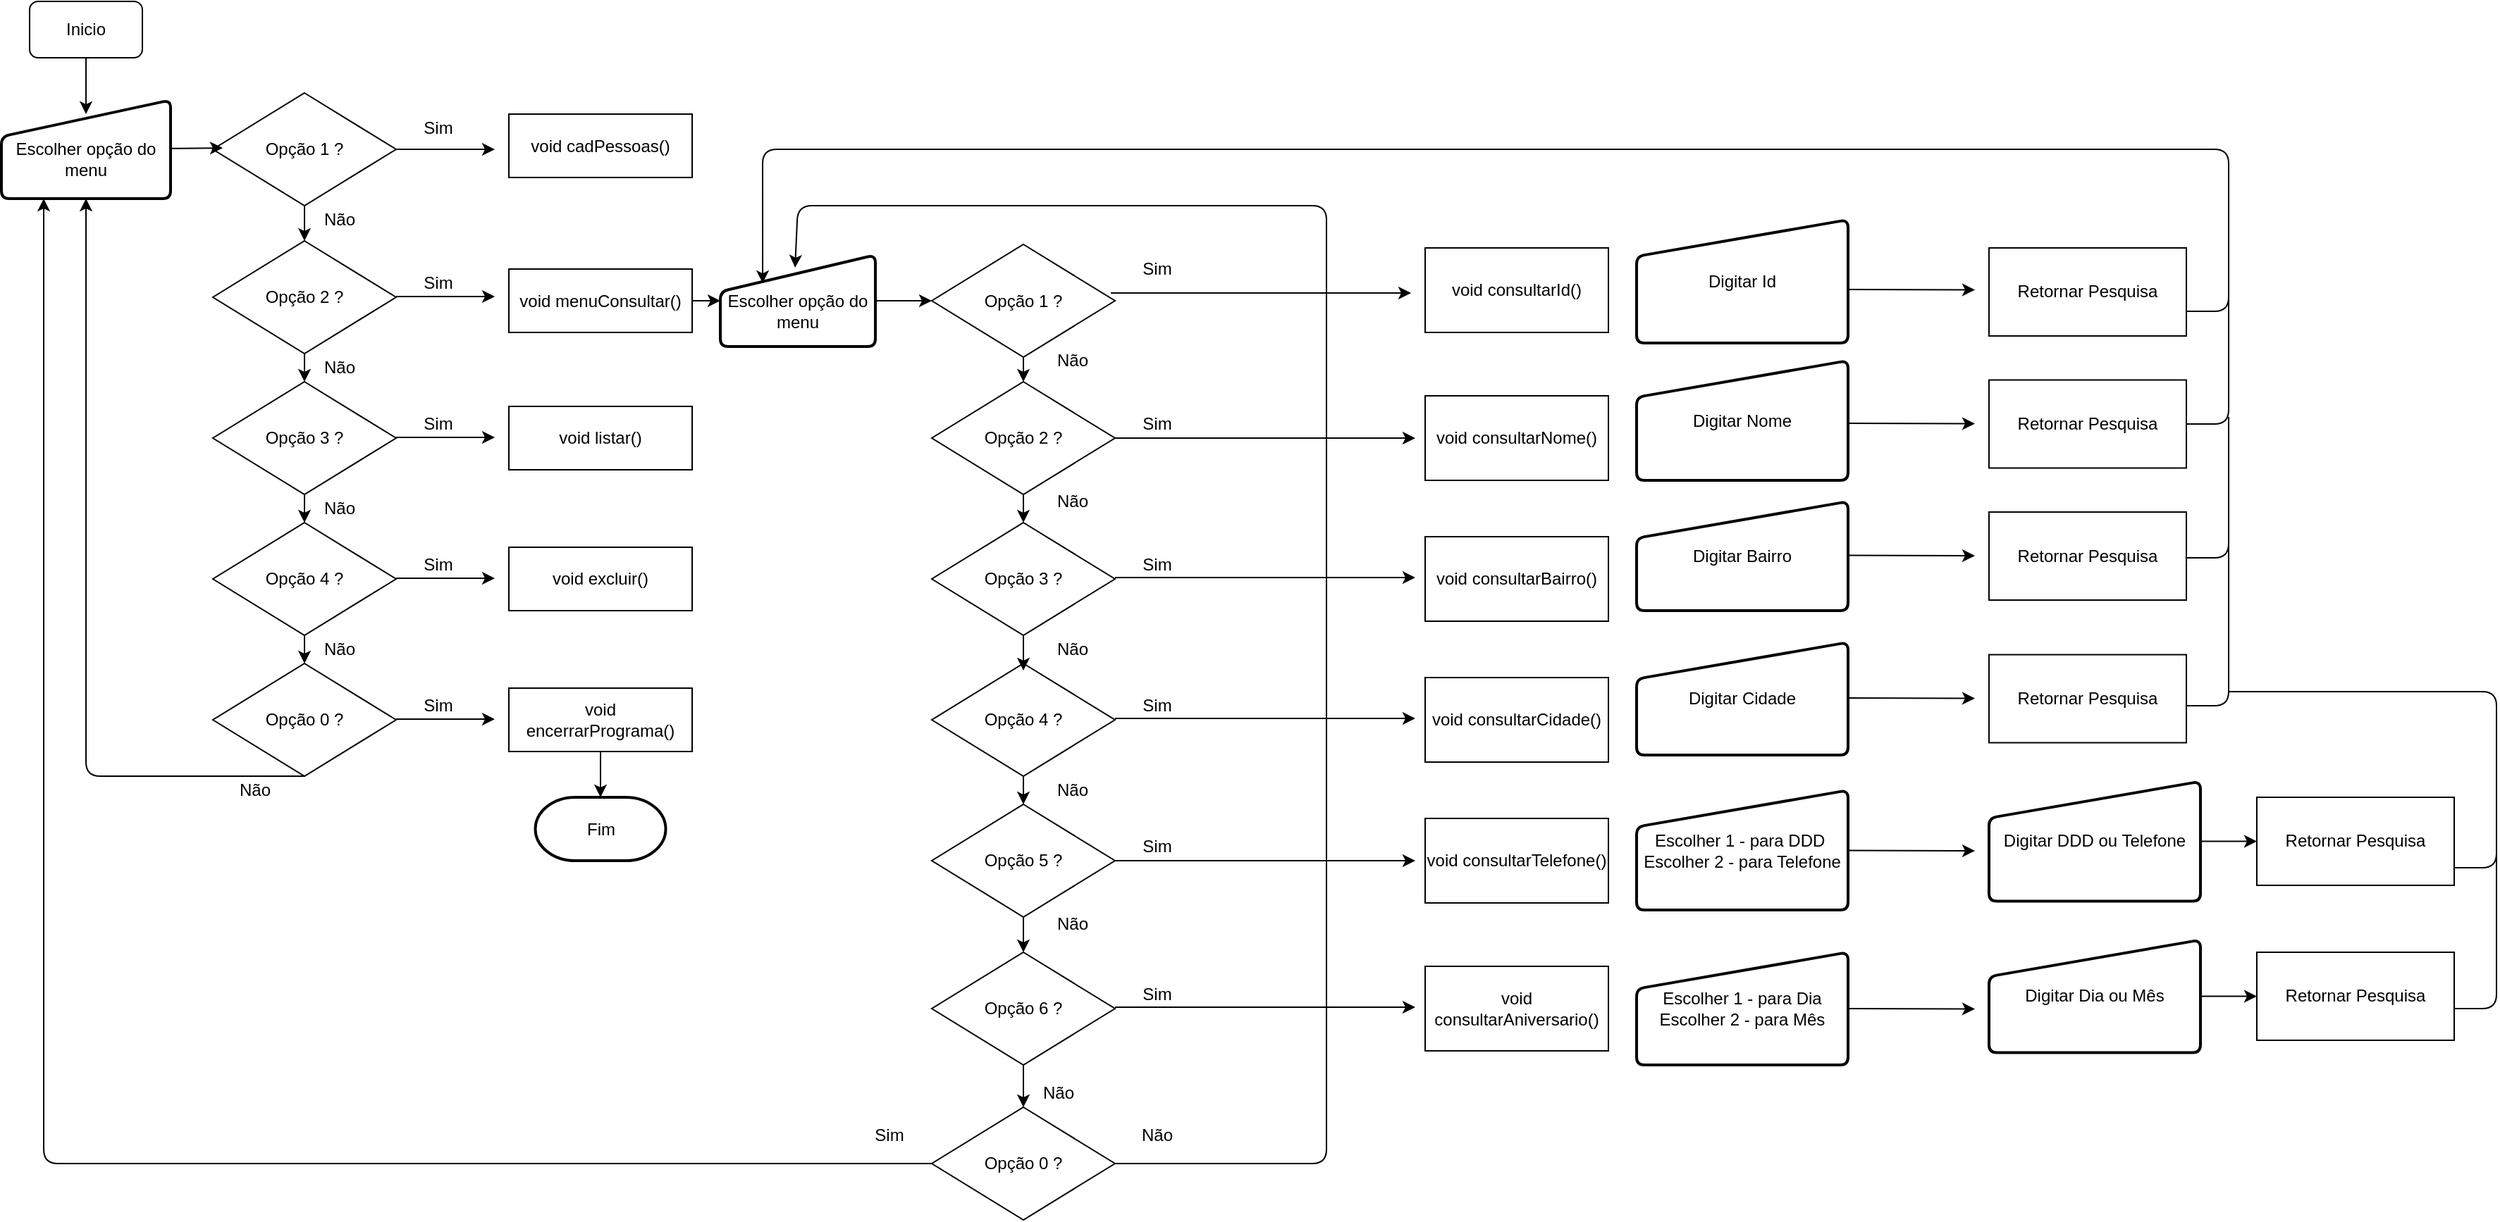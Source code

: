 <mxfile version="15.2.9" type="device"><diagram id="C5RBs43oDa-KdzZeNtuy" name="Page-1"><mxGraphModel dx="1431" dy="701" grid="1" gridSize="10" guides="1" tooltips="1" connect="1" arrows="1" fold="1" page="1" pageScale="1" pageWidth="827" pageHeight="1169" math="0" shadow="0"><root><mxCell id="WIyWlLk6GJQsqaUBKTNV-0"/><mxCell id="WIyWlLk6GJQsqaUBKTNV-1" parent="WIyWlLk6GJQsqaUBKTNV-0"/><mxCell id="Ofb7h3W2esUjtXyI-aWL-0" value="Inicio" style="rounded=1;whiteSpace=wrap;html=1;" parent="WIyWlLk6GJQsqaUBKTNV-1" vertex="1"><mxGeometry x="40" y="15" width="80" height="40" as="geometry"/></mxCell><mxCell id="Ofb7h3W2esUjtXyI-aWL-3" value="&lt;div&gt;&lt;br&gt;&lt;/div&gt;&lt;div&gt;Escolher opção do menu&lt;/div&gt;" style="html=1;strokeWidth=2;shape=manualInput;whiteSpace=wrap;rounded=1;size=26;arcSize=11;" parent="WIyWlLk6GJQsqaUBKTNV-1" vertex="1"><mxGeometry x="20" y="85" width="120" height="70" as="geometry"/></mxCell><mxCell id="Ofb7h3W2esUjtXyI-aWL-5" value="" style="endArrow=classic;html=1;exitX=0.5;exitY=1;exitDx=0;exitDy=0;" parent="WIyWlLk6GJQsqaUBKTNV-1" source="Ofb7h3W2esUjtXyI-aWL-0" edge="1"><mxGeometry width="50" height="50" relative="1" as="geometry"><mxPoint x="70" y="255" as="sourcePoint"/><mxPoint x="80" y="95" as="targetPoint"/></mxGeometry></mxCell><mxCell id="Ofb7h3W2esUjtXyI-aWL-6" value="Opção 1 ?" style="rhombus;whiteSpace=wrap;html=1;" parent="WIyWlLk6GJQsqaUBKTNV-1" vertex="1"><mxGeometry x="170" y="80" width="130" height="80" as="geometry"/></mxCell><mxCell id="Ofb7h3W2esUjtXyI-aWL-7" value="Opção 2 ?" style="rhombus;whiteSpace=wrap;html=1;" parent="WIyWlLk6GJQsqaUBKTNV-1" vertex="1"><mxGeometry x="170" y="185" width="130" height="80" as="geometry"/></mxCell><mxCell id="Ofb7h3W2esUjtXyI-aWL-8" value="Opção 3 ?" style="rhombus;whiteSpace=wrap;html=1;" parent="WIyWlLk6GJQsqaUBKTNV-1" vertex="1"><mxGeometry x="170" y="285" width="130" height="80" as="geometry"/></mxCell><mxCell id="Ofb7h3W2esUjtXyI-aWL-9" value="Opção 4 ?" style="rhombus;whiteSpace=wrap;html=1;" parent="WIyWlLk6GJQsqaUBKTNV-1" vertex="1"><mxGeometry x="170" y="385" width="130" height="80" as="geometry"/></mxCell><mxCell id="Ofb7h3W2esUjtXyI-aWL-10" value="Opção 0 ?" style="rhombus;whiteSpace=wrap;html=1;" parent="WIyWlLk6GJQsqaUBKTNV-1" vertex="1"><mxGeometry x="170" y="485" width="130" height="80" as="geometry"/></mxCell><mxCell id="Ofb7h3W2esUjtXyI-aWL-11" value="" style="endArrow=classic;html=1;entryX=0.054;entryY=0.488;entryDx=0;entryDy=0;entryPerimeter=0;" parent="WIyWlLk6GJQsqaUBKTNV-1" source="Ofb7h3W2esUjtXyI-aWL-3" target="Ofb7h3W2esUjtXyI-aWL-6" edge="1"><mxGeometry width="50" height="50" relative="1" as="geometry"><mxPoint x="160" y="95" as="sourcePoint"/><mxPoint x="210" y="45" as="targetPoint"/></mxGeometry></mxCell><mxCell id="Ofb7h3W2esUjtXyI-aWL-12" value="" style="endArrow=classic;html=1;exitX=1;exitY=0.5;exitDx=0;exitDy=0;" parent="WIyWlLk6GJQsqaUBKTNV-1" source="Ofb7h3W2esUjtXyI-aWL-6" edge="1"><mxGeometry width="50" height="50" relative="1" as="geometry"><mxPoint x="310" y="135" as="sourcePoint"/><mxPoint x="370" y="120" as="targetPoint"/></mxGeometry></mxCell><mxCell id="Ofb7h3W2esUjtXyI-aWL-13" value="" style="endArrow=classic;html=1;exitX=0.5;exitY=1;exitDx=0;exitDy=0;" parent="WIyWlLk6GJQsqaUBKTNV-1" source="Ofb7h3W2esUjtXyI-aWL-6" target="Ofb7h3W2esUjtXyI-aWL-7" edge="1"><mxGeometry width="50" height="50" relative="1" as="geometry"><mxPoint x="230" y="205" as="sourcePoint"/><mxPoint x="280" y="155" as="targetPoint"/></mxGeometry></mxCell><mxCell id="Ofb7h3W2esUjtXyI-aWL-15" value="" style="endArrow=classic;html=1;exitX=0.5;exitY=1;exitDx=0;exitDy=0;" parent="WIyWlLk6GJQsqaUBKTNV-1" source="Ofb7h3W2esUjtXyI-aWL-7" target="Ofb7h3W2esUjtXyI-aWL-8" edge="1"><mxGeometry width="50" height="50" relative="1" as="geometry"><mxPoint x="330" y="305" as="sourcePoint"/><mxPoint x="380" y="255" as="targetPoint"/></mxGeometry></mxCell><mxCell id="Ofb7h3W2esUjtXyI-aWL-16" value="" style="endArrow=classic;html=1;exitX=0.5;exitY=1;exitDx=0;exitDy=0;" parent="WIyWlLk6GJQsqaUBKTNV-1" source="Ofb7h3W2esUjtXyI-aWL-8" target="Ofb7h3W2esUjtXyI-aWL-9" edge="1"><mxGeometry width="50" height="50" relative="1" as="geometry"><mxPoint x="290" y="395" as="sourcePoint"/><mxPoint x="340" y="345" as="targetPoint"/></mxGeometry></mxCell><mxCell id="Ofb7h3W2esUjtXyI-aWL-19" value="" style="endArrow=classic;html=1;" parent="WIyWlLk6GJQsqaUBKTNV-1" source="Ofb7h3W2esUjtXyI-aWL-9" target="Ofb7h3W2esUjtXyI-aWL-10" edge="1"><mxGeometry width="50" height="50" relative="1" as="geometry"><mxPoint x="110" y="505" as="sourcePoint"/><mxPoint x="160" y="455" as="targetPoint"/></mxGeometry></mxCell><mxCell id="Ofb7h3W2esUjtXyI-aWL-20" value="Sim" style="text;html=1;strokeColor=none;fillColor=none;align=center;verticalAlign=middle;whiteSpace=wrap;rounded=0;" parent="WIyWlLk6GJQsqaUBKTNV-1" vertex="1"><mxGeometry x="310" y="95" width="40" height="20" as="geometry"/></mxCell><mxCell id="Ofb7h3W2esUjtXyI-aWL-22" value="Não" style="text;html=1;strokeColor=none;fillColor=none;align=center;verticalAlign=middle;whiteSpace=wrap;rounded=0;" parent="WIyWlLk6GJQsqaUBKTNV-1" vertex="1"><mxGeometry x="240" y="160" width="40" height="20" as="geometry"/></mxCell><mxCell id="Ofb7h3W2esUjtXyI-aWL-23" value="" style="endArrow=classic;html=1;exitX=1;exitY=0.5;exitDx=0;exitDy=0;" parent="WIyWlLk6GJQsqaUBKTNV-1" edge="1"><mxGeometry width="50" height="50" relative="1" as="geometry"><mxPoint x="300" y="224.5" as="sourcePoint"/><mxPoint x="370" y="224.5" as="targetPoint"/></mxGeometry></mxCell><mxCell id="Ofb7h3W2esUjtXyI-aWL-24" value="" style="endArrow=classic;html=1;exitX=1;exitY=0.5;exitDx=0;exitDy=0;" parent="WIyWlLk6GJQsqaUBKTNV-1" edge="1"><mxGeometry width="50" height="50" relative="1" as="geometry"><mxPoint x="300" y="324.5" as="sourcePoint"/><mxPoint x="370" y="324.5" as="targetPoint"/></mxGeometry></mxCell><mxCell id="Ofb7h3W2esUjtXyI-aWL-25" value="" style="endArrow=classic;html=1;exitX=1;exitY=0.5;exitDx=0;exitDy=0;" parent="WIyWlLk6GJQsqaUBKTNV-1" edge="1"><mxGeometry width="50" height="50" relative="1" as="geometry"><mxPoint x="300" y="424.5" as="sourcePoint"/><mxPoint x="370" y="424.5" as="targetPoint"/></mxGeometry></mxCell><mxCell id="Ofb7h3W2esUjtXyI-aWL-26" value="" style="endArrow=classic;html=1;exitX=1;exitY=0.5;exitDx=0;exitDy=0;" parent="WIyWlLk6GJQsqaUBKTNV-1" edge="1"><mxGeometry width="50" height="50" relative="1" as="geometry"><mxPoint x="300" y="524.5" as="sourcePoint"/><mxPoint x="370" y="524.5" as="targetPoint"/></mxGeometry></mxCell><mxCell id="Ofb7h3W2esUjtXyI-aWL-27" value="Sim" style="text;html=1;strokeColor=none;fillColor=none;align=center;verticalAlign=middle;whiteSpace=wrap;rounded=0;" parent="WIyWlLk6GJQsqaUBKTNV-1" vertex="1"><mxGeometry x="310" y="205" width="40" height="20" as="geometry"/></mxCell><mxCell id="Ofb7h3W2esUjtXyI-aWL-28" value="Sim" style="text;html=1;strokeColor=none;fillColor=none;align=center;verticalAlign=middle;whiteSpace=wrap;rounded=0;" parent="WIyWlLk6GJQsqaUBKTNV-1" vertex="1"><mxGeometry x="310" y="305" width="40" height="20" as="geometry"/></mxCell><mxCell id="Ofb7h3W2esUjtXyI-aWL-29" value="Sim" style="text;html=1;strokeColor=none;fillColor=none;align=center;verticalAlign=middle;whiteSpace=wrap;rounded=0;" parent="WIyWlLk6GJQsqaUBKTNV-1" vertex="1"><mxGeometry x="310" y="405" width="40" height="20" as="geometry"/></mxCell><mxCell id="Ofb7h3W2esUjtXyI-aWL-30" value="Sim" style="text;html=1;strokeColor=none;fillColor=none;align=center;verticalAlign=middle;whiteSpace=wrap;rounded=0;" parent="WIyWlLk6GJQsqaUBKTNV-1" vertex="1"><mxGeometry x="310" y="505" width="40" height="20" as="geometry"/></mxCell><mxCell id="Ofb7h3W2esUjtXyI-aWL-31" value="Não" style="text;html=1;strokeColor=none;fillColor=none;align=center;verticalAlign=middle;whiteSpace=wrap;rounded=0;" parent="WIyWlLk6GJQsqaUBKTNV-1" vertex="1"><mxGeometry x="240" y="265" width="40" height="20" as="geometry"/></mxCell><mxCell id="Ofb7h3W2esUjtXyI-aWL-33" value="Não" style="text;html=1;strokeColor=none;fillColor=none;align=center;verticalAlign=middle;whiteSpace=wrap;rounded=0;" parent="WIyWlLk6GJQsqaUBKTNV-1" vertex="1"><mxGeometry x="240" y="365" width="40" height="20" as="geometry"/></mxCell><mxCell id="Ofb7h3W2esUjtXyI-aWL-36" value="Não" style="text;html=1;strokeColor=none;fillColor=none;align=center;verticalAlign=middle;whiteSpace=wrap;rounded=0;" parent="WIyWlLk6GJQsqaUBKTNV-1" vertex="1"><mxGeometry x="240" y="465" width="40" height="20" as="geometry"/></mxCell><mxCell id="Ofb7h3W2esUjtXyI-aWL-37" value="Não" style="text;html=1;strokeColor=none;fillColor=none;align=center;verticalAlign=middle;whiteSpace=wrap;rounded=0;" parent="WIyWlLk6GJQsqaUBKTNV-1" vertex="1"><mxGeometry x="180" y="565" width="40" height="20" as="geometry"/></mxCell><mxCell id="Ofb7h3W2esUjtXyI-aWL-38" value="" style="endArrow=classic;html=1;exitX=0.5;exitY=1;exitDx=0;exitDy=0;" parent="WIyWlLk6GJQsqaUBKTNV-1" source="Ofb7h3W2esUjtXyI-aWL-10" target="Ofb7h3W2esUjtXyI-aWL-3" edge="1"><mxGeometry width="50" height="50" relative="1" as="geometry"><mxPoint x="70" y="315" as="sourcePoint"/><mxPoint x="120" y="265" as="targetPoint"/><Array as="points"><mxPoint x="80" y="565"/></Array></mxGeometry></mxCell><mxCell id="Ofb7h3W2esUjtXyI-aWL-39" value="void cadPessoas()" style="rounded=0;whiteSpace=wrap;html=1;" parent="WIyWlLk6GJQsqaUBKTNV-1" vertex="1"><mxGeometry x="380" y="95" width="130" height="45" as="geometry"/></mxCell><mxCell id="Ofb7h3W2esUjtXyI-aWL-41" value="void menuConsultar()" style="rounded=0;whiteSpace=wrap;html=1;" parent="WIyWlLk6GJQsqaUBKTNV-1" vertex="1"><mxGeometry x="380" y="205" width="130" height="45" as="geometry"/></mxCell><mxCell id="Ofb7h3W2esUjtXyI-aWL-42" value="void listar()" style="rounded=0;whiteSpace=wrap;html=1;" parent="WIyWlLk6GJQsqaUBKTNV-1" vertex="1"><mxGeometry x="380" y="302.5" width="130" height="45" as="geometry"/></mxCell><mxCell id="Ofb7h3W2esUjtXyI-aWL-43" value="void excluir()" style="rounded=0;whiteSpace=wrap;html=1;" parent="WIyWlLk6GJQsqaUBKTNV-1" vertex="1"><mxGeometry x="380" y="402.5" width="130" height="45" as="geometry"/></mxCell><mxCell id="Ofb7h3W2esUjtXyI-aWL-44" value="void encerrarPrograma()" style="rounded=0;whiteSpace=wrap;html=1;" parent="WIyWlLk6GJQsqaUBKTNV-1" vertex="1"><mxGeometry x="380" y="502.5" width="130" height="45" as="geometry"/></mxCell><mxCell id="Ofb7h3W2esUjtXyI-aWL-45" value="" style="endArrow=classic;html=1;exitX=0.5;exitY=1;exitDx=0;exitDy=0;" parent="WIyWlLk6GJQsqaUBKTNV-1" source="Ofb7h3W2esUjtXyI-aWL-44" target="Ofb7h3W2esUjtXyI-aWL-46" edge="1"><mxGeometry width="50" height="50" relative="1" as="geometry"><mxPoint x="450" y="600" as="sourcePoint"/><mxPoint x="445" y="600" as="targetPoint"/></mxGeometry></mxCell><mxCell id="Ofb7h3W2esUjtXyI-aWL-46" value="Fim" style="strokeWidth=2;html=1;shape=mxgraph.flowchart.terminator;whiteSpace=wrap;" parent="WIyWlLk6GJQsqaUBKTNV-1" vertex="1"><mxGeometry x="398.75" y="580" width="92.5" height="45" as="geometry"/></mxCell><mxCell id="Ofb7h3W2esUjtXyI-aWL-47" value="&lt;div&gt;&lt;br&gt;&lt;/div&gt;&lt;div&gt;Escolher opção do menu&lt;/div&gt;" style="html=1;strokeWidth=2;shape=manualInput;whiteSpace=wrap;rounded=1;size=26;arcSize=11;" parent="WIyWlLk6GJQsqaUBKTNV-1" vertex="1"><mxGeometry x="530" y="195" width="110" height="65" as="geometry"/></mxCell><mxCell id="Ofb7h3W2esUjtXyI-aWL-48" value="" style="endArrow=classic;html=1;" parent="WIyWlLk6GJQsqaUBKTNV-1" source="Ofb7h3W2esUjtXyI-aWL-41" target="Ofb7h3W2esUjtXyI-aWL-47" edge="1"><mxGeometry width="50" height="50" relative="1" as="geometry"><mxPoint x="390" y="320" as="sourcePoint"/><mxPoint x="440" y="270" as="targetPoint"/></mxGeometry></mxCell><mxCell id="Ofb7h3W2esUjtXyI-aWL-51" value="Opção 1 ?" style="rhombus;whiteSpace=wrap;html=1;" parent="WIyWlLk6GJQsqaUBKTNV-1" vertex="1"><mxGeometry x="680" y="187.5" width="130" height="80" as="geometry"/></mxCell><mxCell id="Ofb7h3W2esUjtXyI-aWL-52" value="Sim" style="text;html=1;strokeColor=none;fillColor=none;align=center;verticalAlign=middle;whiteSpace=wrap;rounded=0;" parent="WIyWlLk6GJQsqaUBKTNV-1" vertex="1"><mxGeometry x="820" y="195" width="40" height="20" as="geometry"/></mxCell><mxCell id="Ofb7h3W2esUjtXyI-aWL-53" value="Não" style="text;html=1;strokeColor=none;fillColor=none;align=center;verticalAlign=middle;whiteSpace=wrap;rounded=0;" parent="WIyWlLk6GJQsqaUBKTNV-1" vertex="1"><mxGeometry x="760" y="260" width="40" height="20" as="geometry"/></mxCell><mxCell id="Ofb7h3W2esUjtXyI-aWL-54" value="Opção 2 ?" style="rhombus;whiteSpace=wrap;html=1;" parent="WIyWlLk6GJQsqaUBKTNV-1" vertex="1"><mxGeometry x="680" y="285" width="130" height="80" as="geometry"/></mxCell><mxCell id="Ofb7h3W2esUjtXyI-aWL-55" value="Sim" style="text;html=1;strokeColor=none;fillColor=none;align=center;verticalAlign=middle;whiteSpace=wrap;rounded=0;" parent="WIyWlLk6GJQsqaUBKTNV-1" vertex="1"><mxGeometry x="820" y="305" width="40" height="20" as="geometry"/></mxCell><mxCell id="Ofb7h3W2esUjtXyI-aWL-56" value="Não" style="text;html=1;strokeColor=none;fillColor=none;align=center;verticalAlign=middle;whiteSpace=wrap;rounded=0;" parent="WIyWlLk6GJQsqaUBKTNV-1" vertex="1"><mxGeometry x="760" y="360" width="40" height="20" as="geometry"/></mxCell><mxCell id="Ofb7h3W2esUjtXyI-aWL-57" value="Opção 3 ?" style="rhombus;whiteSpace=wrap;html=1;" parent="WIyWlLk6GJQsqaUBKTNV-1" vertex="1"><mxGeometry x="680" y="385" width="130" height="80" as="geometry"/></mxCell><mxCell id="Ofb7h3W2esUjtXyI-aWL-58" value="Sim" style="text;html=1;strokeColor=none;fillColor=none;align=center;verticalAlign=middle;whiteSpace=wrap;rounded=0;" parent="WIyWlLk6GJQsqaUBKTNV-1" vertex="1"><mxGeometry x="820" y="405" width="40" height="20" as="geometry"/></mxCell><mxCell id="Ofb7h3W2esUjtXyI-aWL-59" value="Não" style="text;html=1;strokeColor=none;fillColor=none;align=center;verticalAlign=middle;whiteSpace=wrap;rounded=0;" parent="WIyWlLk6GJQsqaUBKTNV-1" vertex="1"><mxGeometry x="760" y="465" width="40" height="20" as="geometry"/></mxCell><mxCell id="Ofb7h3W2esUjtXyI-aWL-60" value="Opção 4 ?" style="rhombus;whiteSpace=wrap;html=1;" parent="WIyWlLk6GJQsqaUBKTNV-1" vertex="1"><mxGeometry x="680" y="485" width="130" height="80" as="geometry"/></mxCell><mxCell id="Ofb7h3W2esUjtXyI-aWL-61" value="Sim" style="text;html=1;strokeColor=none;fillColor=none;align=center;verticalAlign=middle;whiteSpace=wrap;rounded=0;" parent="WIyWlLk6GJQsqaUBKTNV-1" vertex="1"><mxGeometry x="820" y="505" width="40" height="20" as="geometry"/></mxCell><mxCell id="Ofb7h3W2esUjtXyI-aWL-62" value="Não" style="text;html=1;strokeColor=none;fillColor=none;align=center;verticalAlign=middle;whiteSpace=wrap;rounded=0;" parent="WIyWlLk6GJQsqaUBKTNV-1" vertex="1"><mxGeometry x="760" y="565" width="40" height="20" as="geometry"/></mxCell><mxCell id="Ofb7h3W2esUjtXyI-aWL-63" value="Opção 5 ?" style="rhombus;whiteSpace=wrap;html=1;" parent="WIyWlLk6GJQsqaUBKTNV-1" vertex="1"><mxGeometry x="680" y="585" width="130" height="80" as="geometry"/></mxCell><mxCell id="Ofb7h3W2esUjtXyI-aWL-64" value="Sim" style="text;html=1;strokeColor=none;fillColor=none;align=center;verticalAlign=middle;whiteSpace=wrap;rounded=0;" parent="WIyWlLk6GJQsqaUBKTNV-1" vertex="1"><mxGeometry x="820" y="605" width="40" height="20" as="geometry"/></mxCell><mxCell id="Ofb7h3W2esUjtXyI-aWL-65" value="" style="endArrow=classic;html=1;exitX=1;exitY=0.5;exitDx=0;exitDy=0;entryX=0;entryY=0.5;entryDx=0;entryDy=0;" parent="WIyWlLk6GJQsqaUBKTNV-1" source="Ofb7h3W2esUjtXyI-aWL-47" target="Ofb7h3W2esUjtXyI-aWL-51" edge="1"><mxGeometry width="50" height="50" relative="1" as="geometry"><mxPoint x="390" y="410" as="sourcePoint"/><mxPoint x="460" y="380" as="targetPoint"/></mxGeometry></mxCell><mxCell id="Ofb7h3W2esUjtXyI-aWL-66" value="Opção 6 ?" style="rhombus;whiteSpace=wrap;html=1;" parent="WIyWlLk6GJQsqaUBKTNV-1" vertex="1"><mxGeometry x="680" y="690" width="130" height="80" as="geometry"/></mxCell><mxCell id="Ofb7h3W2esUjtXyI-aWL-67" value="Opção 0 ?" style="rhombus;whiteSpace=wrap;html=1;" parent="WIyWlLk6GJQsqaUBKTNV-1" vertex="1"><mxGeometry x="680" y="800" width="130" height="80" as="geometry"/></mxCell><mxCell id="Ofb7h3W2esUjtXyI-aWL-71" value="Sim" style="text;html=1;strokeColor=none;fillColor=none;align=center;verticalAlign=middle;whiteSpace=wrap;rounded=0;" parent="WIyWlLk6GJQsqaUBKTNV-1" vertex="1"><mxGeometry x="820" y="710" width="40" height="20" as="geometry"/></mxCell><mxCell id="Ofb7h3W2esUjtXyI-aWL-72" value="Sim" style="text;html=1;strokeColor=none;fillColor=none;align=center;verticalAlign=middle;whiteSpace=wrap;rounded=0;" parent="WIyWlLk6GJQsqaUBKTNV-1" vertex="1"><mxGeometry x="630" y="810" width="40" height="20" as="geometry"/></mxCell><mxCell id="Ofb7h3W2esUjtXyI-aWL-73" value="" style="endArrow=classic;html=1;exitX=0;exitY=0.5;exitDx=0;exitDy=0;entryX=0.25;entryY=1;entryDx=0;entryDy=0;" parent="WIyWlLk6GJQsqaUBKTNV-1" source="Ofb7h3W2esUjtXyI-aWL-67" target="Ofb7h3W2esUjtXyI-aWL-3" edge="1"><mxGeometry width="50" height="50" relative="1" as="geometry"><mxPoint x="610" y="650" as="sourcePoint"/><mxPoint x="660" y="600" as="targetPoint"/><Array as="points"><mxPoint x="50" y="840"/></Array></mxGeometry></mxCell><mxCell id="Ofb7h3W2esUjtXyI-aWL-74" value="Não" style="text;html=1;strokeColor=none;fillColor=none;align=center;verticalAlign=middle;whiteSpace=wrap;rounded=0;" parent="WIyWlLk6GJQsqaUBKTNV-1" vertex="1"><mxGeometry x="760" y="660" width="40" height="20" as="geometry"/></mxCell><mxCell id="Ofb7h3W2esUjtXyI-aWL-75" value="Não" style="text;html=1;strokeColor=none;fillColor=none;align=center;verticalAlign=middle;whiteSpace=wrap;rounded=0;" parent="WIyWlLk6GJQsqaUBKTNV-1" vertex="1"><mxGeometry x="820" y="810" width="40" height="20" as="geometry"/></mxCell><mxCell id="Ofb7h3W2esUjtXyI-aWL-76" value="" style="endArrow=classic;html=1;exitX=1;exitY=0.5;exitDx=0;exitDy=0;entryX=0.482;entryY=0.138;entryDx=0;entryDy=0;entryPerimeter=0;" parent="WIyWlLk6GJQsqaUBKTNV-1" source="Ofb7h3W2esUjtXyI-aWL-67" target="Ofb7h3W2esUjtXyI-aWL-47" edge="1"><mxGeometry width="50" height="50" relative="1" as="geometry"><mxPoint x="610" y="560" as="sourcePoint"/><mxPoint x="970" y="840" as="targetPoint"/><Array as="points"><mxPoint x="960" y="840"/><mxPoint x="960" y="160"/><mxPoint x="585" y="160"/></Array></mxGeometry></mxCell><mxCell id="Ofb7h3W2esUjtXyI-aWL-77" value="" style="endArrow=classic;html=1;" parent="WIyWlLk6GJQsqaUBKTNV-1" source="Ofb7h3W2esUjtXyI-aWL-51" target="Ofb7h3W2esUjtXyI-aWL-54" edge="1"><mxGeometry width="50" height="50" relative="1" as="geometry"><mxPoint x="610" y="460" as="sourcePoint"/><mxPoint x="660" y="410" as="targetPoint"/></mxGeometry></mxCell><mxCell id="Ofb7h3W2esUjtXyI-aWL-78" value="" style="endArrow=classic;html=1;exitX=0.5;exitY=1;exitDx=0;exitDy=0;" parent="WIyWlLk6GJQsqaUBKTNV-1" source="Ofb7h3W2esUjtXyI-aWL-54" target="Ofb7h3W2esUjtXyI-aWL-57" edge="1"><mxGeometry width="50" height="50" relative="1" as="geometry"><mxPoint x="610" y="460" as="sourcePoint"/><mxPoint x="660" y="410" as="targetPoint"/></mxGeometry></mxCell><mxCell id="J6yAkokhss7-XRFPhar0-0" value="" style="endArrow=classic;html=1;exitX=0.5;exitY=1;exitDx=0;exitDy=0;" edge="1" parent="WIyWlLk6GJQsqaUBKTNV-1" source="Ofb7h3W2esUjtXyI-aWL-57"><mxGeometry width="50" height="50" relative="1" as="geometry"><mxPoint x="700" y="560" as="sourcePoint"/><mxPoint x="745" y="490" as="targetPoint"/></mxGeometry></mxCell><mxCell id="J6yAkokhss7-XRFPhar0-1" value="" style="endArrow=classic;html=1;" edge="1" parent="WIyWlLk6GJQsqaUBKTNV-1" source="Ofb7h3W2esUjtXyI-aWL-60" target="Ofb7h3W2esUjtXyI-aWL-63"><mxGeometry width="50" height="50" relative="1" as="geometry"><mxPoint x="742" y="560" as="sourcePoint"/><mxPoint x="750" y="510" as="targetPoint"/></mxGeometry></mxCell><mxCell id="J6yAkokhss7-XRFPhar0-2" value="" style="endArrow=classic;html=1;" edge="1" parent="WIyWlLk6GJQsqaUBKTNV-1" source="Ofb7h3W2esUjtXyI-aWL-63" target="Ofb7h3W2esUjtXyI-aWL-66"><mxGeometry width="50" height="50" relative="1" as="geometry"><mxPoint x="700" y="560" as="sourcePoint"/><mxPoint x="750" y="510" as="targetPoint"/></mxGeometry></mxCell><mxCell id="J6yAkokhss7-XRFPhar0-3" value="" style="endArrow=classic;html=1;" edge="1" parent="WIyWlLk6GJQsqaUBKTNV-1" source="Ofb7h3W2esUjtXyI-aWL-66" target="Ofb7h3W2esUjtXyI-aWL-67"><mxGeometry width="50" height="50" relative="1" as="geometry"><mxPoint x="700" y="560" as="sourcePoint"/><mxPoint x="750" y="510" as="targetPoint"/></mxGeometry></mxCell><mxCell id="J6yAkokhss7-XRFPhar0-4" value="Não" style="text;html=1;strokeColor=none;fillColor=none;align=center;verticalAlign=middle;whiteSpace=wrap;rounded=0;" vertex="1" parent="WIyWlLk6GJQsqaUBKTNV-1"><mxGeometry x="750" y="780" width="40" height="20" as="geometry"/></mxCell><mxCell id="J6yAkokhss7-XRFPhar0-5" value="" style="endArrow=classic;html=1;exitX=0.977;exitY=0.431;exitDx=0;exitDy=0;exitPerimeter=0;" edge="1" parent="WIyWlLk6GJQsqaUBKTNV-1" source="Ofb7h3W2esUjtXyI-aWL-51"><mxGeometry width="50" height="50" relative="1" as="geometry"><mxPoint x="700" y="470" as="sourcePoint"/><mxPoint x="1020" y="222" as="targetPoint"/></mxGeometry></mxCell><mxCell id="J6yAkokhss7-XRFPhar0-6" value="" style="endArrow=classic;html=1;exitX=0.977;exitY=0.431;exitDx=0;exitDy=0;exitPerimeter=0;" edge="1" parent="WIyWlLk6GJQsqaUBKTNV-1"><mxGeometry width="50" height="50" relative="1" as="geometry"><mxPoint x="810.0" y="325" as="sourcePoint"/><mxPoint x="1022.99" y="325.02" as="targetPoint"/></mxGeometry></mxCell><mxCell id="J6yAkokhss7-XRFPhar0-7" value="" style="endArrow=classic;html=1;exitX=0.977;exitY=0.431;exitDx=0;exitDy=0;exitPerimeter=0;" edge="1" parent="WIyWlLk6GJQsqaUBKTNV-1"><mxGeometry width="50" height="50" relative="1" as="geometry"><mxPoint x="810" y="424" as="sourcePoint"/><mxPoint x="1022.99" y="424.02" as="targetPoint"/></mxGeometry></mxCell><mxCell id="J6yAkokhss7-XRFPhar0-8" value="" style="endArrow=classic;html=1;exitX=0.977;exitY=0.431;exitDx=0;exitDy=0;exitPerimeter=0;" edge="1" parent="WIyWlLk6GJQsqaUBKTNV-1"><mxGeometry width="50" height="50" relative="1" as="geometry"><mxPoint x="810" y="524" as="sourcePoint"/><mxPoint x="1022.99" y="524.02" as="targetPoint"/></mxGeometry></mxCell><mxCell id="J6yAkokhss7-XRFPhar0-9" value="" style="endArrow=classic;html=1;exitX=0.977;exitY=0.431;exitDx=0;exitDy=0;exitPerimeter=0;" edge="1" parent="WIyWlLk6GJQsqaUBKTNV-1"><mxGeometry width="50" height="50" relative="1" as="geometry"><mxPoint x="810" y="625" as="sourcePoint"/><mxPoint x="1022.99" y="625.02" as="targetPoint"/></mxGeometry></mxCell><mxCell id="J6yAkokhss7-XRFPhar0-10" value="" style="endArrow=classic;html=1;exitX=0.977;exitY=0.431;exitDx=0;exitDy=0;exitPerimeter=0;" edge="1" parent="WIyWlLk6GJQsqaUBKTNV-1"><mxGeometry width="50" height="50" relative="1" as="geometry"><mxPoint x="810" y="729" as="sourcePoint"/><mxPoint x="1022.99" y="729.02" as="targetPoint"/></mxGeometry></mxCell><mxCell id="J6yAkokhss7-XRFPhar0-11" value="void consultarId()" style="rounded=0;whiteSpace=wrap;html=1;" vertex="1" parent="WIyWlLk6GJQsqaUBKTNV-1"><mxGeometry x="1030" y="190" width="130" height="60" as="geometry"/></mxCell><mxCell id="J6yAkokhss7-XRFPhar0-12" value="void consultarNome()" style="rounded=0;whiteSpace=wrap;html=1;" vertex="1" parent="WIyWlLk6GJQsqaUBKTNV-1"><mxGeometry x="1030" y="295" width="130" height="60" as="geometry"/></mxCell><mxCell id="J6yAkokhss7-XRFPhar0-13" value="void consultarBairro()" style="rounded=0;whiteSpace=wrap;html=1;" vertex="1" parent="WIyWlLk6GJQsqaUBKTNV-1"><mxGeometry x="1030" y="395" width="130" height="60" as="geometry"/></mxCell><mxCell id="J6yAkokhss7-XRFPhar0-14" value="void consultarCidade()" style="rounded=0;whiteSpace=wrap;html=1;" vertex="1" parent="WIyWlLk6GJQsqaUBKTNV-1"><mxGeometry x="1030" y="495" width="130" height="60" as="geometry"/></mxCell><mxCell id="J6yAkokhss7-XRFPhar0-15" value="void consultarTelefone()" style="rounded=0;whiteSpace=wrap;html=1;" vertex="1" parent="WIyWlLk6GJQsqaUBKTNV-1"><mxGeometry x="1030" y="595" width="130" height="60" as="geometry"/></mxCell><mxCell id="J6yAkokhss7-XRFPhar0-16" value="void consultarAniversario()" style="rounded=0;whiteSpace=wrap;html=1;" vertex="1" parent="WIyWlLk6GJQsqaUBKTNV-1"><mxGeometry x="1030" y="700" width="130" height="60" as="geometry"/></mxCell><mxCell id="J6yAkokhss7-XRFPhar0-17" value="&lt;div&gt;Escolher 1 - para DDD&amp;nbsp;&lt;/div&gt;&lt;div&gt;Escolher 2 - para Telefone&lt;br&gt;&lt;/div&gt;" style="html=1;strokeWidth=2;shape=manualInput;whiteSpace=wrap;rounded=1;size=26;arcSize=11;" vertex="1" parent="WIyWlLk6GJQsqaUBKTNV-1"><mxGeometry x="1180" y="575" width="150" height="85" as="geometry"/></mxCell><mxCell id="J6yAkokhss7-XRFPhar0-18" value="&lt;div&gt;Escolher 1 - para Dia &lt;br&gt;&lt;/div&gt;&lt;div&gt;Escolher 2 - para Mês&lt;br&gt;&lt;/div&gt;" style="html=1;strokeWidth=2;shape=manualInput;whiteSpace=wrap;rounded=1;size=26;arcSize=11;" vertex="1" parent="WIyWlLk6GJQsqaUBKTNV-1"><mxGeometry x="1180" y="690" width="150" height="80" as="geometry"/></mxCell><mxCell id="J6yAkokhss7-XRFPhar0-19" value="Digitar Cidade" style="html=1;strokeWidth=2;shape=manualInput;whiteSpace=wrap;rounded=1;size=26;arcSize=11;" vertex="1" parent="WIyWlLk6GJQsqaUBKTNV-1"><mxGeometry x="1180" y="470" width="150" height="80" as="geometry"/></mxCell><mxCell id="J6yAkokhss7-XRFPhar0-20" value="Digitar Bairro" style="html=1;strokeWidth=2;shape=manualInput;whiteSpace=wrap;rounded=1;size=26;arcSize=11;" vertex="1" parent="WIyWlLk6GJQsqaUBKTNV-1"><mxGeometry x="1180" y="370" width="150" height="77.5" as="geometry"/></mxCell><mxCell id="J6yAkokhss7-XRFPhar0-21" value="Digitar Nome" style="html=1;strokeWidth=2;shape=manualInput;whiteSpace=wrap;rounded=1;size=26;arcSize=11;" vertex="1" parent="WIyWlLk6GJQsqaUBKTNV-1"><mxGeometry x="1180" y="270" width="150" height="85" as="geometry"/></mxCell><mxCell id="J6yAkokhss7-XRFPhar0-22" value="Digitar Id" style="html=1;strokeWidth=2;shape=manualInput;whiteSpace=wrap;rounded=1;size=26;arcSize=11;" vertex="1" parent="WIyWlLk6GJQsqaUBKTNV-1"><mxGeometry x="1180" y="170" width="150" height="87.5" as="geometry"/></mxCell><mxCell id="J6yAkokhss7-XRFPhar0-23" value="" style="endArrow=classic;html=1;" edge="1" parent="WIyWlLk6GJQsqaUBKTNV-1" source="J6yAkokhss7-XRFPhar0-17"><mxGeometry width="50" height="50" relative="1" as="geometry"><mxPoint x="1110" y="560" as="sourcePoint"/><mxPoint x="1420" y="618" as="targetPoint"/></mxGeometry></mxCell><mxCell id="J6yAkokhss7-XRFPhar0-24" value="" style="endArrow=classic;html=1;" edge="1" parent="WIyWlLk6GJQsqaUBKTNV-1"><mxGeometry width="50" height="50" relative="1" as="geometry"><mxPoint x="1330" y="729.997" as="sourcePoint"/><mxPoint x="1420" y="730.27" as="targetPoint"/></mxGeometry></mxCell><mxCell id="J6yAkokhss7-XRFPhar0-25" value="Retornar Pesquisa" style="rounded=0;whiteSpace=wrap;html=1;" vertex="1" parent="WIyWlLk6GJQsqaUBKTNV-1"><mxGeometry x="1620" y="580" width="140" height="62.5" as="geometry"/></mxCell><mxCell id="J6yAkokhss7-XRFPhar0-26" value="Retornar Pesquisa" style="rounded=0;whiteSpace=wrap;html=1;" vertex="1" parent="WIyWlLk6GJQsqaUBKTNV-1"><mxGeometry x="1620" y="690" width="140" height="62.5" as="geometry"/></mxCell><mxCell id="J6yAkokhss7-XRFPhar0-27" value="" style="endArrow=classic;html=1;" edge="1" parent="WIyWlLk6GJQsqaUBKTNV-1"><mxGeometry width="50" height="50" relative="1" as="geometry"><mxPoint x="1330" y="509.497" as="sourcePoint"/><mxPoint x="1420" y="509.77" as="targetPoint"/></mxGeometry></mxCell><mxCell id="J6yAkokhss7-XRFPhar0-28" value="" style="endArrow=classic;html=1;" edge="1" parent="WIyWlLk6GJQsqaUBKTNV-1"><mxGeometry width="50" height="50" relative="1" as="geometry"><mxPoint x="1330" y="408.247" as="sourcePoint"/><mxPoint x="1420" y="408.52" as="targetPoint"/></mxGeometry></mxCell><mxCell id="J6yAkokhss7-XRFPhar0-29" value="" style="endArrow=classic;html=1;" edge="1" parent="WIyWlLk6GJQsqaUBKTNV-1"><mxGeometry width="50" height="50" relative="1" as="geometry"><mxPoint x="1330" y="314.497" as="sourcePoint"/><mxPoint x="1420" y="314.77" as="targetPoint"/></mxGeometry></mxCell><mxCell id="J6yAkokhss7-XRFPhar0-30" value="" style="endArrow=classic;html=1;" edge="1" parent="WIyWlLk6GJQsqaUBKTNV-1"><mxGeometry width="50" height="50" relative="1" as="geometry"><mxPoint x="1330" y="219.497" as="sourcePoint"/><mxPoint x="1420" y="219.77" as="targetPoint"/></mxGeometry></mxCell><mxCell id="J6yAkokhss7-XRFPhar0-31" value="Retornar Pesquisa" style="rounded=0;whiteSpace=wrap;html=1;" vertex="1" parent="WIyWlLk6GJQsqaUBKTNV-1"><mxGeometry x="1430" y="478.75" width="140" height="62.5" as="geometry"/></mxCell><mxCell id="J6yAkokhss7-XRFPhar0-32" value="Retornar Pesquisa" style="rounded=0;whiteSpace=wrap;html=1;" vertex="1" parent="WIyWlLk6GJQsqaUBKTNV-1"><mxGeometry x="1430" y="377.5" width="140" height="62.5" as="geometry"/></mxCell><mxCell id="J6yAkokhss7-XRFPhar0-33" value="Retornar Pesquisa" style="rounded=0;whiteSpace=wrap;html=1;" vertex="1" parent="WIyWlLk6GJQsqaUBKTNV-1"><mxGeometry x="1430" y="283.75" width="140" height="62.5" as="geometry"/></mxCell><mxCell id="J6yAkokhss7-XRFPhar0-34" value="Retornar Pesquisa" style="rounded=0;whiteSpace=wrap;html=1;" vertex="1" parent="WIyWlLk6GJQsqaUBKTNV-1"><mxGeometry x="1430" y="190" width="140" height="62.5" as="geometry"/></mxCell><mxCell id="J6yAkokhss7-XRFPhar0-35" value="" style="endArrow=classic;html=1;entryX=0.273;entryY=0.308;entryDx=0;entryDy=0;entryPerimeter=0;" edge="1" parent="WIyWlLk6GJQsqaUBKTNV-1" target="Ofb7h3W2esUjtXyI-aWL-47"><mxGeometry width="50" height="50" relative="1" as="geometry"><mxPoint x="1570" y="235" as="sourcePoint"/><mxPoint x="580" y="120" as="targetPoint"/><Array as="points"><mxPoint x="1600" y="235"/><mxPoint x="1600" y="120"/><mxPoint x="560" y="120"/></Array></mxGeometry></mxCell><mxCell id="J6yAkokhss7-XRFPhar0-36" value="" style="endArrow=none;html=1;exitX=1;exitY=0.5;exitDx=0;exitDy=0;endFill=0;" edge="1" parent="WIyWlLk6GJQsqaUBKTNV-1" source="J6yAkokhss7-XRFPhar0-33"><mxGeometry width="50" height="50" relative="1" as="geometry"><mxPoint x="1600" y="325" as="sourcePoint"/><mxPoint x="1600" y="220" as="targetPoint"/><Array as="points"><mxPoint x="1600" y="315"/></Array></mxGeometry></mxCell><mxCell id="J6yAkokhss7-XRFPhar0-37" value="" style="endArrow=none;html=1;endFill=0;" edge="1" parent="WIyWlLk6GJQsqaUBKTNV-1"><mxGeometry width="50" height="50" relative="1" as="geometry"><mxPoint x="1570" y="410" as="sourcePoint"/><mxPoint x="1600" y="310" as="targetPoint"/><Array as="points"><mxPoint x="1600" y="410"/></Array></mxGeometry></mxCell><mxCell id="J6yAkokhss7-XRFPhar0-38" value="" style="endArrow=none;html=1;endFill=0;" edge="1" parent="WIyWlLk6GJQsqaUBKTNV-1"><mxGeometry width="50" height="50" relative="1" as="geometry"><mxPoint x="1570" y="515" as="sourcePoint"/><mxPoint x="1600" y="400" as="targetPoint"/><Array as="points"><mxPoint x="1600" y="515"/></Array></mxGeometry></mxCell><mxCell id="J6yAkokhss7-XRFPhar0-39" value="" style="endArrow=none;html=1;endFill=0;" edge="1" parent="WIyWlLk6GJQsqaUBKTNV-1"><mxGeometry width="50" height="50" relative="1" as="geometry"><mxPoint x="1760" y="630" as="sourcePoint"/><mxPoint x="1600" y="505" as="targetPoint"/><Array as="points"><mxPoint x="1790" y="630"/><mxPoint x="1790" y="505"/></Array></mxGeometry></mxCell><mxCell id="J6yAkokhss7-XRFPhar0-40" value="" style="endArrow=none;html=1;endFill=0;" edge="1" parent="WIyWlLk6GJQsqaUBKTNV-1"><mxGeometry width="50" height="50" relative="1" as="geometry"><mxPoint x="1760" y="730" as="sourcePoint"/><mxPoint x="1790" y="590" as="targetPoint"/><Array as="points"><mxPoint x="1790" y="730"/></Array></mxGeometry></mxCell><mxCell id="J6yAkokhss7-XRFPhar0-41" value="Digitar DDD ou Telefone" style="html=1;strokeWidth=2;shape=manualInput;whiteSpace=wrap;rounded=1;size=26;arcSize=11;" vertex="1" parent="WIyWlLk6GJQsqaUBKTNV-1"><mxGeometry x="1430" y="568.75" width="150" height="85" as="geometry"/></mxCell><mxCell id="J6yAkokhss7-XRFPhar0-42" value="Digitar Dia ou Mês" style="html=1;strokeWidth=2;shape=manualInput;whiteSpace=wrap;rounded=1;size=26;arcSize=11;" vertex="1" parent="WIyWlLk6GJQsqaUBKTNV-1"><mxGeometry x="1430" y="681.25" width="150" height="80" as="geometry"/></mxCell><mxCell id="J6yAkokhss7-XRFPhar0-43" value="" style="endArrow=classic;html=1;exitX=1;exitY=0.5;exitDx=0;exitDy=0;entryX=0;entryY=0.5;entryDx=0;entryDy=0;" edge="1" parent="WIyWlLk6GJQsqaUBKTNV-1" source="J6yAkokhss7-XRFPhar0-41" target="J6yAkokhss7-XRFPhar0-25"><mxGeometry width="50" height="50" relative="1" as="geometry"><mxPoint x="1460" y="620" as="sourcePoint"/><mxPoint x="1510" y="570" as="targetPoint"/></mxGeometry></mxCell><mxCell id="J6yAkokhss7-XRFPhar0-44" value="" style="endArrow=classic;html=1;exitX=1;exitY=0.5;exitDx=0;exitDy=0;" edge="1" parent="WIyWlLk6GJQsqaUBKTNV-1" source="J6yAkokhss7-XRFPhar0-42" target="J6yAkokhss7-XRFPhar0-26"><mxGeometry width="50" height="50" relative="1" as="geometry"><mxPoint x="1570" y="730" as="sourcePoint"/><mxPoint x="1620" y="728.75" as="targetPoint"/></mxGeometry></mxCell></root></mxGraphModel></diagram></mxfile>
